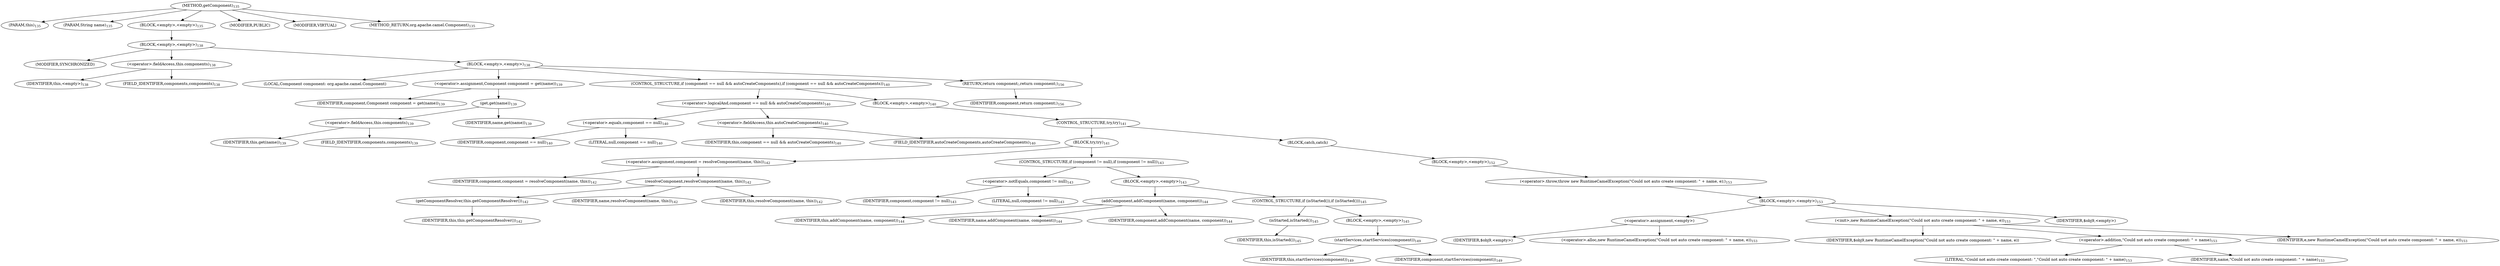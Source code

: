 digraph "getComponent" {  
"368" [label = <(METHOD,getComponent)<SUB>135</SUB>> ]
"13" [label = <(PARAM,this)<SUB>135</SUB>> ]
"369" [label = <(PARAM,String name)<SUB>135</SUB>> ]
"370" [label = <(BLOCK,&lt;empty&gt;,&lt;empty&gt;)<SUB>135</SUB>> ]
"371" [label = <(BLOCK,&lt;empty&gt;,&lt;empty&gt;)<SUB>138</SUB>> ]
"372" [label = <(MODIFIER,SYNCHRONIZED)> ]
"373" [label = <(&lt;operator&gt;.fieldAccess,this.components)<SUB>138</SUB>> ]
"374" [label = <(IDENTIFIER,this,&lt;empty&gt;)<SUB>138</SUB>> ]
"375" [label = <(FIELD_IDENTIFIER,components,components)<SUB>138</SUB>> ]
"376" [label = <(BLOCK,&lt;empty&gt;,&lt;empty&gt;)<SUB>138</SUB>> ]
"377" [label = <(LOCAL,Component component: org.apache.camel.Component)> ]
"378" [label = <(&lt;operator&gt;.assignment,Component component = get(name))<SUB>139</SUB>> ]
"379" [label = <(IDENTIFIER,component,Component component = get(name))<SUB>139</SUB>> ]
"380" [label = <(get,get(name))<SUB>139</SUB>> ]
"381" [label = <(&lt;operator&gt;.fieldAccess,this.components)<SUB>139</SUB>> ]
"382" [label = <(IDENTIFIER,this,get(name))<SUB>139</SUB>> ]
"383" [label = <(FIELD_IDENTIFIER,components,components)<SUB>139</SUB>> ]
"384" [label = <(IDENTIFIER,name,get(name))<SUB>139</SUB>> ]
"385" [label = <(CONTROL_STRUCTURE,if (component == null &amp;&amp; autoCreateComponents),if (component == null &amp;&amp; autoCreateComponents))<SUB>140</SUB>> ]
"386" [label = <(&lt;operator&gt;.logicalAnd,component == null &amp;&amp; autoCreateComponents)<SUB>140</SUB>> ]
"387" [label = <(&lt;operator&gt;.equals,component == null)<SUB>140</SUB>> ]
"388" [label = <(IDENTIFIER,component,component == null)<SUB>140</SUB>> ]
"389" [label = <(LITERAL,null,component == null)<SUB>140</SUB>> ]
"390" [label = <(&lt;operator&gt;.fieldAccess,this.autoCreateComponents)<SUB>140</SUB>> ]
"391" [label = <(IDENTIFIER,this,component == null &amp;&amp; autoCreateComponents)<SUB>140</SUB>> ]
"392" [label = <(FIELD_IDENTIFIER,autoCreateComponents,autoCreateComponents)<SUB>140</SUB>> ]
"393" [label = <(BLOCK,&lt;empty&gt;,&lt;empty&gt;)<SUB>140</SUB>> ]
"394" [label = <(CONTROL_STRUCTURE,try,try)<SUB>141</SUB>> ]
"395" [label = <(BLOCK,try,try)<SUB>141</SUB>> ]
"396" [label = <(&lt;operator&gt;.assignment,component = resolveComponent(name, this))<SUB>142</SUB>> ]
"397" [label = <(IDENTIFIER,component,component = resolveComponent(name, this))<SUB>142</SUB>> ]
"398" [label = <(resolveComponent,resolveComponent(name, this))<SUB>142</SUB>> ]
"399" [label = <(getComponentResolver,this.getComponentResolver())<SUB>142</SUB>> ]
"14" [label = <(IDENTIFIER,this,this.getComponentResolver())<SUB>142</SUB>> ]
"400" [label = <(IDENTIFIER,name,resolveComponent(name, this))<SUB>142</SUB>> ]
"12" [label = <(IDENTIFIER,this,resolveComponent(name, this))<SUB>142</SUB>> ]
"401" [label = <(CONTROL_STRUCTURE,if (component != null),if (component != null))<SUB>143</SUB>> ]
"402" [label = <(&lt;operator&gt;.notEquals,component != null)<SUB>143</SUB>> ]
"403" [label = <(IDENTIFIER,component,component != null)<SUB>143</SUB>> ]
"404" [label = <(LITERAL,null,component != null)<SUB>143</SUB>> ]
"405" [label = <(BLOCK,&lt;empty&gt;,&lt;empty&gt;)<SUB>143</SUB>> ]
"406" [label = <(addComponent,addComponent(name, component))<SUB>144</SUB>> ]
"15" [label = <(IDENTIFIER,this,addComponent(name, component))<SUB>144</SUB>> ]
"407" [label = <(IDENTIFIER,name,addComponent(name, component))<SUB>144</SUB>> ]
"408" [label = <(IDENTIFIER,component,addComponent(name, component))<SUB>144</SUB>> ]
"409" [label = <(CONTROL_STRUCTURE,if (isStarted()),if (isStarted()))<SUB>145</SUB>> ]
"410" [label = <(isStarted,isStarted())<SUB>145</SUB>> ]
"16" [label = <(IDENTIFIER,this,isStarted())<SUB>145</SUB>> ]
"411" [label = <(BLOCK,&lt;empty&gt;,&lt;empty&gt;)<SUB>145</SUB>> ]
"412" [label = <(startServices,startServices(component))<SUB>149</SUB>> ]
"17" [label = <(IDENTIFIER,this,startServices(component))<SUB>149</SUB>> ]
"413" [label = <(IDENTIFIER,component,startServices(component))<SUB>149</SUB>> ]
"414" [label = <(BLOCK,catch,catch)> ]
"415" [label = <(BLOCK,&lt;empty&gt;,&lt;empty&gt;)<SUB>152</SUB>> ]
"416" [label = <(&lt;operator&gt;.throw,throw new RuntimeCamelException(&quot;Could not auto create component: &quot; + name, e);)<SUB>153</SUB>> ]
"417" [label = <(BLOCK,&lt;empty&gt;,&lt;empty&gt;)<SUB>153</SUB>> ]
"418" [label = <(&lt;operator&gt;.assignment,&lt;empty&gt;)> ]
"419" [label = <(IDENTIFIER,$obj9,&lt;empty&gt;)> ]
"420" [label = <(&lt;operator&gt;.alloc,new RuntimeCamelException(&quot;Could not auto create component: &quot; + name, e))<SUB>153</SUB>> ]
"421" [label = <(&lt;init&gt;,new RuntimeCamelException(&quot;Could not auto create component: &quot; + name, e))<SUB>153</SUB>> ]
"422" [label = <(IDENTIFIER,$obj9,new RuntimeCamelException(&quot;Could not auto create component: &quot; + name, e))> ]
"423" [label = <(&lt;operator&gt;.addition,&quot;Could not auto create component: &quot; + name)<SUB>153</SUB>> ]
"424" [label = <(LITERAL,&quot;Could not auto create component: &quot;,&quot;Could not auto create component: &quot; + name)<SUB>153</SUB>> ]
"425" [label = <(IDENTIFIER,name,&quot;Could not auto create component: &quot; + name)<SUB>153</SUB>> ]
"426" [label = <(IDENTIFIER,e,new RuntimeCamelException(&quot;Could not auto create component: &quot; + name, e))<SUB>153</SUB>> ]
"427" [label = <(IDENTIFIER,$obj9,&lt;empty&gt;)> ]
"428" [label = <(RETURN,return component;,return component;)<SUB>156</SUB>> ]
"429" [label = <(IDENTIFIER,component,return component;)<SUB>156</SUB>> ]
"430" [label = <(MODIFIER,PUBLIC)> ]
"431" [label = <(MODIFIER,VIRTUAL)> ]
"432" [label = <(METHOD_RETURN,org.apache.camel.Component)<SUB>135</SUB>> ]
  "368" -> "13" 
  "368" -> "369" 
  "368" -> "370" 
  "368" -> "430" 
  "368" -> "431" 
  "368" -> "432" 
  "370" -> "371" 
  "371" -> "372" 
  "371" -> "373" 
  "371" -> "376" 
  "373" -> "374" 
  "373" -> "375" 
  "376" -> "377" 
  "376" -> "378" 
  "376" -> "385" 
  "376" -> "428" 
  "378" -> "379" 
  "378" -> "380" 
  "380" -> "381" 
  "380" -> "384" 
  "381" -> "382" 
  "381" -> "383" 
  "385" -> "386" 
  "385" -> "393" 
  "386" -> "387" 
  "386" -> "390" 
  "387" -> "388" 
  "387" -> "389" 
  "390" -> "391" 
  "390" -> "392" 
  "393" -> "394" 
  "394" -> "395" 
  "394" -> "414" 
  "395" -> "396" 
  "395" -> "401" 
  "396" -> "397" 
  "396" -> "398" 
  "398" -> "399" 
  "398" -> "400" 
  "398" -> "12" 
  "399" -> "14" 
  "401" -> "402" 
  "401" -> "405" 
  "402" -> "403" 
  "402" -> "404" 
  "405" -> "406" 
  "405" -> "409" 
  "406" -> "15" 
  "406" -> "407" 
  "406" -> "408" 
  "409" -> "410" 
  "409" -> "411" 
  "410" -> "16" 
  "411" -> "412" 
  "412" -> "17" 
  "412" -> "413" 
  "414" -> "415" 
  "415" -> "416" 
  "416" -> "417" 
  "417" -> "418" 
  "417" -> "421" 
  "417" -> "427" 
  "418" -> "419" 
  "418" -> "420" 
  "421" -> "422" 
  "421" -> "423" 
  "421" -> "426" 
  "423" -> "424" 
  "423" -> "425" 
  "428" -> "429" 
}

